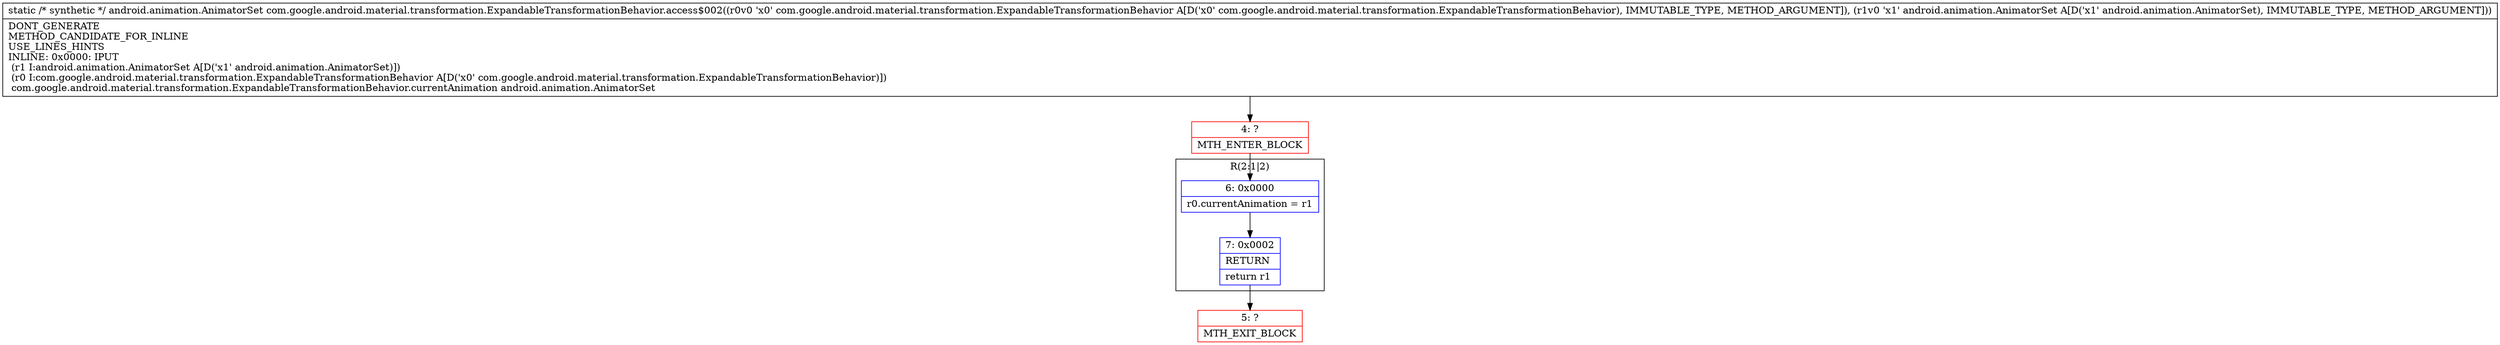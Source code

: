 digraph "CFG forcom.google.android.material.transformation.ExpandableTransformationBehavior.access$002(Lcom\/google\/android\/material\/transformation\/ExpandableTransformationBehavior;Landroid\/animation\/AnimatorSet;)Landroid\/animation\/AnimatorSet;" {
subgraph cluster_Region_171341766 {
label = "R(2:1|2)";
node [shape=record,color=blue];
Node_6 [shape=record,label="{6\:\ 0x0000|r0.currentAnimation = r1\l}"];
Node_7 [shape=record,label="{7\:\ 0x0002|RETURN\l|return r1\l}"];
}
Node_4 [shape=record,color=red,label="{4\:\ ?|MTH_ENTER_BLOCK\l}"];
Node_5 [shape=record,color=red,label="{5\:\ ?|MTH_EXIT_BLOCK\l}"];
MethodNode[shape=record,label="{static \/* synthetic *\/ android.animation.AnimatorSet com.google.android.material.transformation.ExpandableTransformationBehavior.access$002((r0v0 'x0' com.google.android.material.transformation.ExpandableTransformationBehavior A[D('x0' com.google.android.material.transformation.ExpandableTransformationBehavior), IMMUTABLE_TYPE, METHOD_ARGUMENT]), (r1v0 'x1' android.animation.AnimatorSet A[D('x1' android.animation.AnimatorSet), IMMUTABLE_TYPE, METHOD_ARGUMENT]))  | DONT_GENERATE\lMETHOD_CANDIDATE_FOR_INLINE\lUSE_LINES_HINTS\lINLINE: 0x0000: IPUT  \l  (r1 I:android.animation.AnimatorSet A[D('x1' android.animation.AnimatorSet)])\l  (r0 I:com.google.android.material.transformation.ExpandableTransformationBehavior A[D('x0' com.google.android.material.transformation.ExpandableTransformationBehavior)])\l com.google.android.material.transformation.ExpandableTransformationBehavior.currentAnimation android.animation.AnimatorSet\l}"];
MethodNode -> Node_4;Node_6 -> Node_7;
Node_7 -> Node_5;
Node_4 -> Node_6;
}

